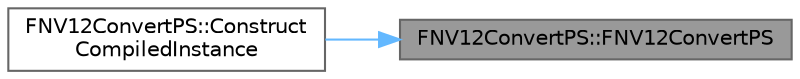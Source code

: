 digraph "FNV12ConvertPS::FNV12ConvertPS"
{
 // INTERACTIVE_SVG=YES
 // LATEX_PDF_SIZE
  bgcolor="transparent";
  edge [fontname=Helvetica,fontsize=10,labelfontname=Helvetica,labelfontsize=10];
  node [fontname=Helvetica,fontsize=10,shape=box,height=0.2,width=0.4];
  rankdir="RL";
  Node1 [id="Node000001",label="FNV12ConvertPS::FNV12ConvertPS",height=0.2,width=0.4,color="gray40", fillcolor="grey60", style="filled", fontcolor="black",tooltip=" "];
  Node1 -> Node2 [id="edge1_Node000001_Node000002",dir="back",color="steelblue1",style="solid",tooltip=" "];
  Node2 [id="Node000002",label="FNV12ConvertPS::Construct\lCompiledInstance",height=0.2,width=0.4,color="grey40", fillcolor="white", style="filled",URL="$dd/d1d/classFNV12ConvertPS.html#a4767354c0d8c036f1d0b7b9d6c9f3db5",tooltip=" "];
}

